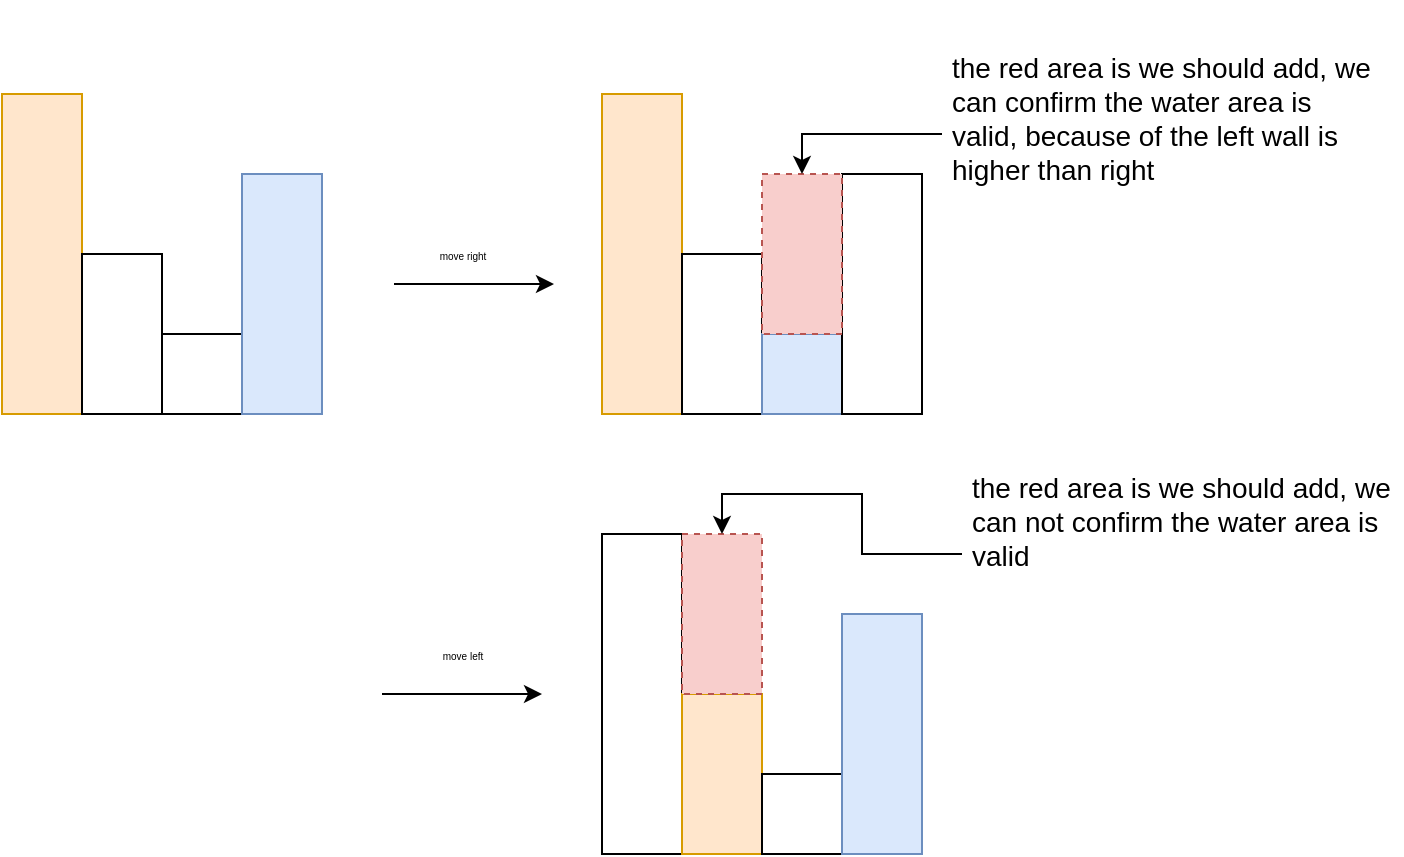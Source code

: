 <mxfile version="18.0.3" type="github">
  <diagram id="WnsZLcOhK7t10b6jwsUG" name="Page-1">
    <mxGraphModel dx="1113" dy="642" grid="1" gridSize="10" guides="1" tooltips="1" connect="1" arrows="1" fold="1" page="1" pageScale="1" pageWidth="827" pageHeight="1169" math="0" shadow="0">
      <root>
        <mxCell id="0" />
        <mxCell id="1" parent="0" />
        <mxCell id="yhU52ciCdXUKS57Yq0Hs-1" value="" style="rounded=0;whiteSpace=wrap;html=1;fillColor=#ffe6cc;strokeColor=#d79b00;" vertex="1" parent="1">
          <mxGeometry x="20" y="80" width="40" height="160" as="geometry" />
        </mxCell>
        <mxCell id="yhU52ciCdXUKS57Yq0Hs-2" value="" style="rounded=0;whiteSpace=wrap;html=1;" vertex="1" parent="1">
          <mxGeometry x="60" y="160" width="40" height="80" as="geometry" />
        </mxCell>
        <mxCell id="yhU52ciCdXUKS57Yq0Hs-3" value="" style="rounded=0;whiteSpace=wrap;html=1;" vertex="1" parent="1">
          <mxGeometry x="100" y="200" width="40" height="40" as="geometry" />
        </mxCell>
        <mxCell id="yhU52ciCdXUKS57Yq0Hs-4" value="" style="rounded=0;whiteSpace=wrap;html=1;fillColor=#dae8fc;strokeColor=#6c8ebf;" vertex="1" parent="1">
          <mxGeometry x="140" y="120" width="40" height="120" as="geometry" />
        </mxCell>
        <mxCell id="yhU52ciCdXUKS57Yq0Hs-9" value="" style="rounded=0;whiteSpace=wrap;html=1;fillColor=#ffe6cc;strokeColor=#d79b00;fontStyle=1" vertex="1" parent="1">
          <mxGeometry x="320" y="80" width="40" height="160" as="geometry" />
        </mxCell>
        <mxCell id="yhU52ciCdXUKS57Yq0Hs-10" value="" style="rounded=0;whiteSpace=wrap;html=1;fontStyle=1" vertex="1" parent="1">
          <mxGeometry x="360" y="160" width="40" height="80" as="geometry" />
        </mxCell>
        <mxCell id="yhU52ciCdXUKS57Yq0Hs-11" value="" style="rounded=0;whiteSpace=wrap;html=1;fillColor=#dae8fc;strokeColor=#6c8ebf;fontStyle=1" vertex="1" parent="1">
          <mxGeometry x="400" y="200" width="40" height="40" as="geometry" />
        </mxCell>
        <mxCell id="yhU52ciCdXUKS57Yq0Hs-12" value="" style="rounded=0;whiteSpace=wrap;html=1;" vertex="1" parent="1">
          <mxGeometry x="440" y="120" width="40" height="120" as="geometry" />
        </mxCell>
        <mxCell id="yhU52ciCdXUKS57Yq0Hs-23" style="edgeStyle=orthogonalEdgeStyle;rounded=0;orthogonalLoop=1;jettySize=auto;html=1;exitX=0.5;exitY=0;exitDx=0;exitDy=0;fontSize=5;strokeColor=none;startArrow=none;" edge="1" parent="1" source="yhU52ciCdXUKS57Yq0Hs-24">
          <mxGeometry relative="1" as="geometry">
            <mxPoint x="550" y="40" as="targetPoint" />
          </mxGeometry>
        </mxCell>
        <mxCell id="yhU52ciCdXUKS57Yq0Hs-14" value="" style="rounded=0;whiteSpace=wrap;html=1;fontStyle=1;fillColor=#f8cecc;strokeColor=#b85450;dashed=1;" vertex="1" parent="1">
          <mxGeometry x="400" y="120" width="40" height="80" as="geometry" />
        </mxCell>
        <mxCell id="yhU52ciCdXUKS57Yq0Hs-16" value="" style="rounded=0;whiteSpace=wrap;html=1;" vertex="1" parent="1">
          <mxGeometry x="320" y="300" width="40" height="160" as="geometry" />
        </mxCell>
        <mxCell id="yhU52ciCdXUKS57Yq0Hs-17" value="" style="rounded=0;whiteSpace=wrap;html=1;fillColor=#ffe6cc;strokeColor=#d79b00;" vertex="1" parent="1">
          <mxGeometry x="360" y="380" width="40" height="80" as="geometry" />
        </mxCell>
        <mxCell id="yhU52ciCdXUKS57Yq0Hs-18" value="" style="rounded=0;whiteSpace=wrap;html=1;" vertex="1" parent="1">
          <mxGeometry x="400" y="420" width="40" height="40" as="geometry" />
        </mxCell>
        <mxCell id="yhU52ciCdXUKS57Yq0Hs-19" value="" style="rounded=0;whiteSpace=wrap;html=1;fillColor=#dae8fc;strokeColor=#6c8ebf;" vertex="1" parent="1">
          <mxGeometry x="440" y="340" width="40" height="120" as="geometry" />
        </mxCell>
        <mxCell id="yhU52ciCdXUKS57Yq0Hs-20" value="" style="rounded=0;whiteSpace=wrap;html=1;fontStyle=1;fillColor=#f8cecc;strokeColor=#b85450;dashed=1;" vertex="1" parent="1">
          <mxGeometry x="360" y="300" width="40" height="80" as="geometry" />
        </mxCell>
        <mxCell id="yhU52ciCdXUKS57Yq0Hs-21" value="move right" style="endArrow=classic;html=1;rounded=0;fontSize=5;" edge="1" parent="1">
          <mxGeometry x="-0.15" y="15" width="50" height="50" relative="1" as="geometry">
            <mxPoint x="216" y="175" as="sourcePoint" />
            <mxPoint x="296" y="175" as="targetPoint" />
            <Array as="points">
              <mxPoint x="276" y="175" />
            </Array>
            <mxPoint as="offset" />
          </mxGeometry>
        </mxCell>
        <mxCell id="yhU52ciCdXUKS57Yq0Hs-22" value="move left" style="endArrow=classic;html=1;rounded=0;fontSize=5;" edge="1" parent="1">
          <mxGeometry y="20" width="50" height="50" relative="1" as="geometry">
            <mxPoint x="210" y="380" as="sourcePoint" />
            <mxPoint x="290" y="380" as="targetPoint" />
            <Array as="points">
              <mxPoint x="270" y="380" />
            </Array>
            <mxPoint as="offset" />
          </mxGeometry>
        </mxCell>
        <mxCell id="yhU52ciCdXUKS57Yq0Hs-26" style="edgeStyle=orthogonalEdgeStyle;rounded=0;orthogonalLoop=1;jettySize=auto;html=1;entryX=0.5;entryY=0;entryDx=0;entryDy=0;fontSize=14;endArrow=classic;endFill=1;" edge="1" parent="1" source="yhU52ciCdXUKS57Yq0Hs-24" target="yhU52ciCdXUKS57Yq0Hs-14">
          <mxGeometry relative="1" as="geometry" />
        </mxCell>
        <mxCell id="yhU52ciCdXUKS57Yq0Hs-24" value="&lt;h1 style=&quot;font-size: 14px;&quot;&gt;&lt;span style=&quot;font-weight: normal;&quot;&gt;the red area is we should add, we can confirm the water area is valid, because of the left wall is higher than right&lt;/span&gt;&lt;/h1&gt;" style="text;html=1;strokeColor=none;fillColor=none;spacing=5;spacingTop=-20;whiteSpace=wrap;overflow=hidden;rounded=0;dashed=1;fontSize=14;verticalAlign=top;" vertex="1" parent="1">
          <mxGeometry x="490" y="60" width="220" height="80" as="geometry" />
        </mxCell>
        <mxCell id="yhU52ciCdXUKS57Yq0Hs-25" value="" style="edgeStyle=orthogonalEdgeStyle;rounded=0;orthogonalLoop=1;jettySize=auto;html=1;exitX=0.5;exitY=0;exitDx=0;exitDy=0;fontSize=5;strokeColor=none;endArrow=none;" edge="1" parent="1" source="yhU52ciCdXUKS57Yq0Hs-14" target="yhU52ciCdXUKS57Yq0Hs-24">
          <mxGeometry relative="1" as="geometry">
            <mxPoint x="550" y="40" as="targetPoint" />
            <mxPoint x="420" y="120" as="sourcePoint" />
          </mxGeometry>
        </mxCell>
        <mxCell id="yhU52ciCdXUKS57Yq0Hs-28" style="edgeStyle=orthogonalEdgeStyle;rounded=0;orthogonalLoop=1;jettySize=auto;html=1;entryX=0.5;entryY=0;entryDx=0;entryDy=0;fontSize=14;endArrow=classic;endFill=1;" edge="1" parent="1" source="yhU52ciCdXUKS57Yq0Hs-27" target="yhU52ciCdXUKS57Yq0Hs-20">
          <mxGeometry relative="1" as="geometry" />
        </mxCell>
        <mxCell id="yhU52ciCdXUKS57Yq0Hs-27" value="&lt;h1 style=&quot;font-size: 14px;&quot;&gt;&lt;span style=&quot;font-weight: normal;&quot;&gt;the red area is we should add, we can not confirm the water area is valid&lt;/span&gt;&lt;/h1&gt;" style="text;html=1;strokeColor=none;fillColor=none;spacing=5;spacingTop=-20;whiteSpace=wrap;overflow=hidden;rounded=0;dashed=1;fontSize=14;verticalAlign=top;" vertex="1" parent="1">
          <mxGeometry x="500" y="270" width="220" height="80" as="geometry" />
        </mxCell>
      </root>
    </mxGraphModel>
  </diagram>
</mxfile>
